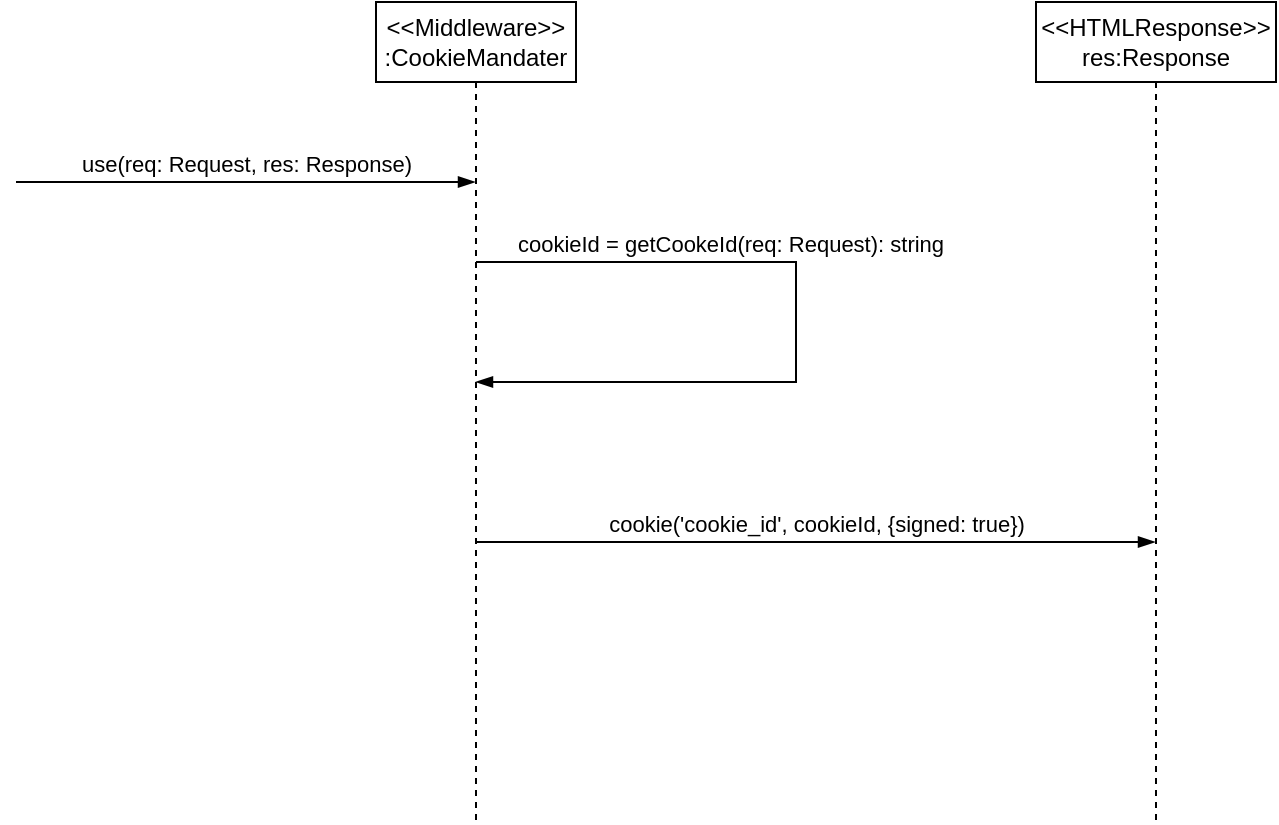 <mxfile version="23.1.2" type="github">
  <diagram name="Page-1" id="eWNFTODbsNEbKW2weoXc">
    <mxGraphModel dx="585" dy="288" grid="1" gridSize="10" guides="1" tooltips="1" connect="1" arrows="1" fold="1" page="1" pageScale="1" pageWidth="850" pageHeight="1100" math="0" shadow="0">
      <root>
        <mxCell id="0" />
        <mxCell id="1" parent="0" />
        <mxCell id="jf6anLaMxtP3-ds537sN-1" value="&amp;lt;&amp;lt;Middleware&amp;gt;&amp;gt;&lt;br&gt;:CookieMandater" style="shape=umlLifeline;perimeter=lifelinePerimeter;whiteSpace=wrap;html=1;container=1;dropTarget=0;collapsible=0;recursiveResize=0;outlineConnect=0;portConstraint=eastwest;newEdgeStyle={&quot;edgeStyle&quot;:&quot;elbowEdgeStyle&quot;,&quot;elbow&quot;:&quot;vertical&quot;,&quot;curved&quot;:0,&quot;rounded&quot;:0};" parent="1" vertex="1">
          <mxGeometry x="260" y="40" width="100" height="410" as="geometry" />
        </mxCell>
        <mxCell id="jf6anLaMxtP3-ds537sN-3" value="use(req: Request, res: Response)" style="html=1;verticalAlign=bottom;labelBackgroundColor=none;endArrow=blockThin;endFill=1;rounded=0;" parent="1" target="jf6anLaMxtP3-ds537sN-1" edge="1">
          <mxGeometry width="160" relative="1" as="geometry">
            <mxPoint x="80" y="130" as="sourcePoint" />
            <mxPoint x="260" y="130" as="targetPoint" />
          </mxGeometry>
        </mxCell>
        <mxCell id="jf6anLaMxtP3-ds537sN-4" value="cookieId = getCookeId(req: Request): string" style="html=1;verticalAlign=bottom;labelBackgroundColor=none;endArrow=blockThin;endFill=1;rounded=0;" parent="1" source="jf6anLaMxtP3-ds537sN-1" target="jf6anLaMxtP3-ds537sN-1" edge="1">
          <mxGeometry x="-0.332" width="160" relative="1" as="geometry">
            <mxPoint x="335" y="160" as="sourcePoint" />
            <mxPoint x="495" y="160" as="targetPoint" />
            <Array as="points">
              <mxPoint x="470" y="170" />
              <mxPoint x="470" y="230" />
            </Array>
            <mxPoint as="offset" />
          </mxGeometry>
        </mxCell>
        <mxCell id="jf6anLaMxtP3-ds537sN-6" value="&amp;lt;&amp;lt;HTMLResponse&amp;gt;&amp;gt;&lt;br&gt;res:Response" style="shape=umlLifeline;perimeter=lifelinePerimeter;whiteSpace=wrap;html=1;container=1;dropTarget=0;collapsible=0;recursiveResize=0;outlineConnect=0;portConstraint=eastwest;newEdgeStyle={&quot;edgeStyle&quot;:&quot;elbowEdgeStyle&quot;,&quot;elbow&quot;:&quot;vertical&quot;,&quot;curved&quot;:0,&quot;rounded&quot;:0};" parent="1" vertex="1">
          <mxGeometry x="590" y="40" width="120" height="410" as="geometry" />
        </mxCell>
        <mxCell id="jf6anLaMxtP3-ds537sN-7" value="cookie(&#39;cookie_id&#39;, cookieId, {signed: true})" style="html=1;verticalAlign=bottom;labelBackgroundColor=none;endArrow=blockThin;endFill=1;rounded=0;" parent="1" source="jf6anLaMxtP3-ds537sN-1" target="jf6anLaMxtP3-ds537sN-6" edge="1">
          <mxGeometry width="160" relative="1" as="geometry">
            <mxPoint x="330" y="310" as="sourcePoint" />
            <mxPoint x="490" y="310" as="targetPoint" />
            <Array as="points">
              <mxPoint x="430" y="310" />
            </Array>
          </mxGeometry>
        </mxCell>
      </root>
    </mxGraphModel>
  </diagram>
</mxfile>
